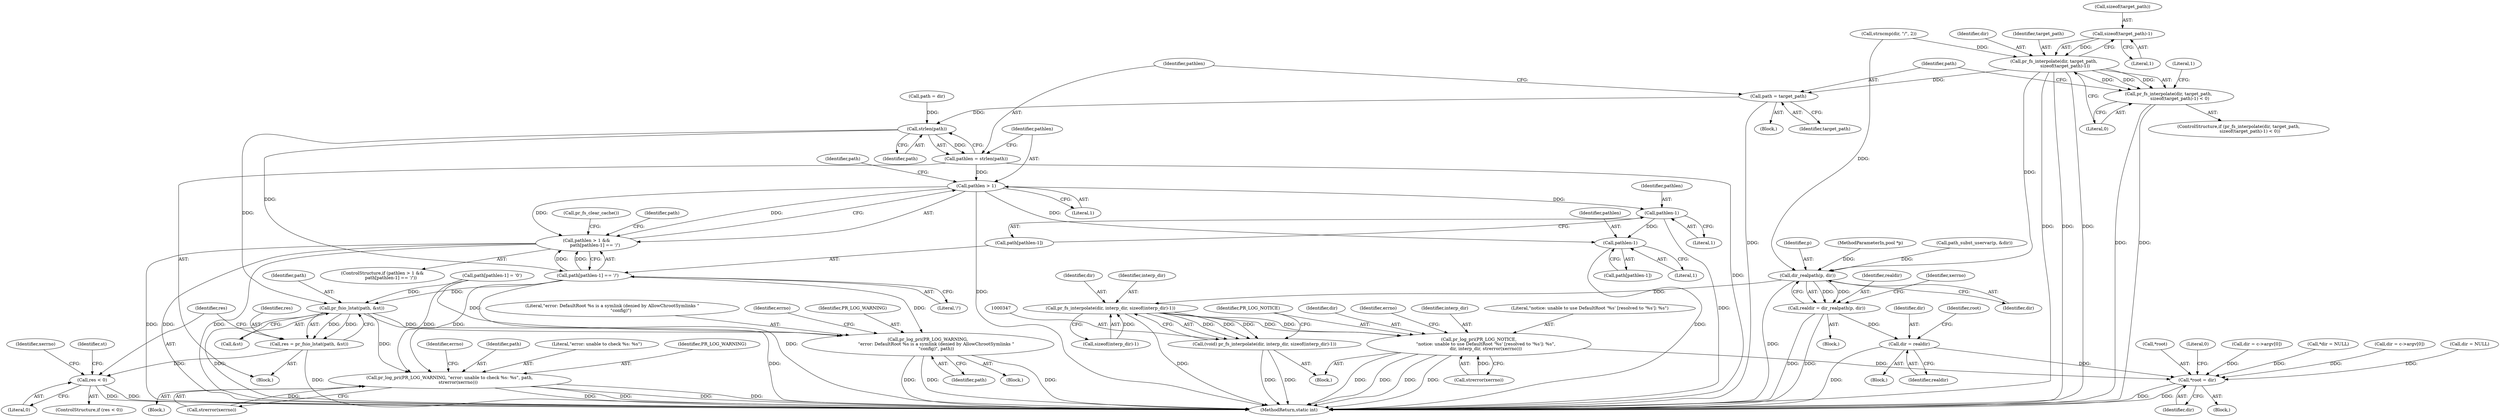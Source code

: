 digraph "0_proftpd_ecff21e0d0e84f35c299ef91d7fda088e516d4ed@API" {
"1000244" [label="(Call,sizeof(target_path)-1)"];
"1000241" [label="(Call,pr_fs_interpolate(dir, target_path,\n                sizeof(target_path)-1))"];
"1000240" [label="(Call,pr_fs_interpolate(dir, target_path,\n                sizeof(target_path)-1) < 0)"];
"1000253" [label="(Call,path = target_path)"];
"1000258" [label="(Call,strlen(path))"];
"1000256" [label="(Call,pathlen = strlen(path))"];
"1000262" [label="(Call,pathlen > 1)"];
"1000261" [label="(Call,pathlen > 1 &&\n            path[pathlen-1] == '/')"];
"1000268" [label="(Call,pathlen-1)"];
"1000276" [label="(Call,pathlen-1)"];
"1000265" [label="(Call,path[pathlen-1] == '/')"];
"1000283" [label="(Call,pr_fsio_lstat(path, &st))"];
"1000281" [label="(Call,res = pr_fsio_lstat(path, &st))"];
"1000288" [label="(Call,res < 0)"];
"1000295" [label="(Call,pr_log_pri(PR_LOG_WARNING, \"error: unable to check %s: %s\", path,\n            strerror(xerrno)))"];
"1000313" [label="(Call,pr_log_pri(PR_LOG_WARNING,\n            \"error: DefaultRoot %s is a symlink (denied by AllowChrootSymlinks \"\n            \"config)\", path))"];
"1000326" [label="(Call,dir_realpath(p, dir))"];
"1000324" [label="(Call,realdir = dir_realpath(p, dir))"];
"1000335" [label="(Call,dir = realdir)"];
"1000365" [label="(Call,*root = dir)"];
"1000348" [label="(Call,pr_fs_interpolate(dir, interp_dir, sizeof(interp_dir)-1))"];
"1000346" [label="(Call,(void) pr_fs_interpolate(dir, interp_dir, sizeof(interp_dir)-1))"];
"1000355" [label="(Call,pr_log_pri(PR_LOG_NOTICE,\n          \"notice: unable to use DefaultRoot '%s' [resolved to '%s']: %s\",\n          dir, interp_dir, strerror(xerrno)))"];
"1000363" [label="(Identifier,errno)"];
"1000371" [label="(MethodReturn,static int)"];
"1000359" [label="(Identifier,interp_dir)"];
"1000370" [label="(Literal,0)"];
"1000107" [label="(MethodParameterIn,pool *p)"];
"1000256" [label="(Call,pathlen = strlen(path))"];
"1000267" [label="(Identifier,path)"];
"1000297" [label="(Literal,\"error: unable to check %s: %s\")"];
"1000274" [label="(Call,path[pathlen-1])"];
"1000296" [label="(Identifier,PR_LOG_WARNING)"];
"1000258" [label="(Call,strlen(path))"];
"1000252" [label="(Literal,1)"];
"1000315" [label="(Literal,\"error: DefaultRoot %s is a symlink (denied by AllowChrootSymlinks \"\n            \"config)\")"];
"1000199" [label="(Call,strncmp(dir, \"/\", 2))"];
"1000346" [label="(Call,(void) pr_fs_interpolate(dir, interp_dir, sizeof(interp_dir)-1))"];
"1000348" [label="(Call,pr_fs_interpolate(dir, interp_dir, sizeof(interp_dir)-1))"];
"1000209" [label="(Block,)"];
"1000357" [label="(Literal,\"notice: unable to use DefaultRoot '%s' [resolved to '%s']: %s\")"];
"1000266" [label="(Call,path[pathlen-1])"];
"1000241" [label="(Call,pr_fs_interpolate(dir, target_path,\n                sizeof(target_path)-1))"];
"1000349" [label="(Identifier,dir)"];
"1000312" [label="(Block,)"];
"1000356" [label="(Identifier,PR_LOG_NOTICE)"];
"1000316" [label="(Identifier,path)"];
"1000263" [label="(Identifier,pathlen)"];
"1000330" [label="(Identifier,xerrno)"];
"1000239" [label="(ControlStructure,if (pr_fs_interpolate(dir, target_path,\n                sizeof(target_path)-1) < 0))"];
"1000270" [label="(Literal,1)"];
"1000282" [label="(Identifier,res)"];
"1000285" [label="(Call,&st)"];
"1000161" [label="(Call,dir = c->argv[0])"];
"1000335" [label="(Call,dir = realdir)"];
"1000324" [label="(Call,realdir = dir_realpath(p, dir))"];
"1000337" [label="(Identifier,realdir)"];
"1000265" [label="(Call,path[pathlen-1] == '/')"];
"1000255" [label="(Identifier,target_path)"];
"1000295" [label="(Call,pr_log_pri(PR_LOG_WARNING, \"error: unable to check %s: %s\", path,\n            strerror(xerrno)))"];
"1000336" [label="(Identifier,dir)"];
"1000219" [label="(Block,)"];
"1000325" [label="(Identifier,realdir)"];
"1000248" [label="(Literal,0)"];
"1000275" [label="(Identifier,path)"];
"1000260" [label="(ControlStructure,if (pathlen > 1 &&\n            path[pathlen-1] == '/'))"];
"1000293" [label="(Identifier,xerrno)"];
"1000278" [label="(Literal,1)"];
"1000367" [label="(Identifier,root)"];
"1000269" [label="(Identifier,pathlen)"];
"1000240" [label="(Call,pr_fs_interpolate(dir, target_path,\n                sizeof(target_path)-1) < 0)"];
"1000302" [label="(Identifier,errno)"];
"1000368" [label="(Identifier,dir)"];
"1000350" [label="(Identifier,interp_dir)"];
"1000276" [label="(Call,pathlen-1)"];
"1000116" [label="(Call,*dir = NULL)"];
"1000224" [label="(Call,path = dir)"];
"1000310" [label="(Identifier,st)"];
"1000185" [label="(Call,path_subst_uservar(p, &dir))"];
"1000358" [label="(Identifier,dir)"];
"1000244" [label="(Call,sizeof(target_path)-1)"];
"1000261" [label="(Call,pathlen > 1 &&\n            path[pathlen-1] == '/')"];
"1000298" [label="(Identifier,path)"];
"1000351" [label="(Call,sizeof(interp_dir)-1)"];
"1000288" [label="(Call,res < 0)"];
"1000110" [label="(Block,)"];
"1000283" [label="(Call,pr_fsio_lstat(path, &st))"];
"1000277" [label="(Identifier,pathlen)"];
"1000271" [label="(Literal,'/')"];
"1000327" [label="(Identifier,p)"];
"1000268" [label="(Call,pathlen-1)"];
"1000238" [label="(Block,)"];
"1000245" [label="(Call,sizeof(target_path))"];
"1000262" [label="(Call,pathlen > 1)"];
"1000326" [label="(Call,dir_realpath(p, dir))"];
"1000299" [label="(Call,strerror(xerrno))"];
"1000259" [label="(Identifier,path)"];
"1000257" [label="(Identifier,pathlen)"];
"1000328" [label="(Identifier,dir)"];
"1000242" [label="(Identifier,dir)"];
"1000284" [label="(Identifier,path)"];
"1000273" [label="(Call,path[pathlen-1] = '\0')"];
"1000290" [label="(Literal,0)"];
"1000264" [label="(Literal,1)"];
"1000281" [label="(Call,res = pr_fsio_lstat(path, &st))"];
"1000318" [label="(Identifier,errno)"];
"1000140" [label="(Call,dir = c->argv[0])"];
"1000205" [label="(Call,dir = NULL)"];
"1000360" [label="(Call,strerror(xerrno))"];
"1000291" [label="(Block,)"];
"1000287" [label="(ControlStructure,if (res < 0))"];
"1000280" [label="(Call,pr_fs_clear_cache())"];
"1000253" [label="(Call,path = target_path)"];
"1000243" [label="(Identifier,target_path)"];
"1000366" [label="(Call,*root)"];
"1000339" [label="(Block,)"];
"1000254" [label="(Identifier,path)"];
"1000365" [label="(Call,*root = dir)"];
"1000334" [label="(Block,)"];
"1000247" [label="(Literal,1)"];
"1000314" [label="(Identifier,PR_LOG_WARNING)"];
"1000313" [label="(Call,pr_log_pri(PR_LOG_WARNING,\n            \"error: DefaultRoot %s is a symlink (denied by AllowChrootSymlinks \"\n            \"config)\", path))"];
"1000355" [label="(Call,pr_log_pri(PR_LOG_NOTICE,\n          \"notice: unable to use DefaultRoot '%s' [resolved to '%s']: %s\",\n          dir, interp_dir, strerror(xerrno)))"];
"1000289" [label="(Identifier,res)"];
"1000244" -> "1000241"  [label="AST: "];
"1000244" -> "1000247"  [label="CFG: "];
"1000245" -> "1000244"  [label="AST: "];
"1000247" -> "1000244"  [label="AST: "];
"1000241" -> "1000244"  [label="CFG: "];
"1000244" -> "1000241"  [label="DDG: "];
"1000241" -> "1000240"  [label="AST: "];
"1000242" -> "1000241"  [label="AST: "];
"1000243" -> "1000241"  [label="AST: "];
"1000248" -> "1000241"  [label="CFG: "];
"1000241" -> "1000371"  [label="DDG: "];
"1000241" -> "1000371"  [label="DDG: "];
"1000241" -> "1000371"  [label="DDG: "];
"1000241" -> "1000240"  [label="DDG: "];
"1000241" -> "1000240"  [label="DDG: "];
"1000241" -> "1000240"  [label="DDG: "];
"1000199" -> "1000241"  [label="DDG: "];
"1000241" -> "1000253"  [label="DDG: "];
"1000241" -> "1000326"  [label="DDG: "];
"1000240" -> "1000239"  [label="AST: "];
"1000240" -> "1000248"  [label="CFG: "];
"1000248" -> "1000240"  [label="AST: "];
"1000252" -> "1000240"  [label="CFG: "];
"1000254" -> "1000240"  [label="CFG: "];
"1000240" -> "1000371"  [label="DDG: "];
"1000240" -> "1000371"  [label="DDG: "];
"1000253" -> "1000238"  [label="AST: "];
"1000253" -> "1000255"  [label="CFG: "];
"1000254" -> "1000253"  [label="AST: "];
"1000255" -> "1000253"  [label="AST: "];
"1000257" -> "1000253"  [label="CFG: "];
"1000253" -> "1000371"  [label="DDG: "];
"1000253" -> "1000258"  [label="DDG: "];
"1000258" -> "1000256"  [label="AST: "];
"1000258" -> "1000259"  [label="CFG: "];
"1000259" -> "1000258"  [label="AST: "];
"1000256" -> "1000258"  [label="CFG: "];
"1000258" -> "1000256"  [label="DDG: "];
"1000224" -> "1000258"  [label="DDG: "];
"1000258" -> "1000265"  [label="DDG: "];
"1000258" -> "1000283"  [label="DDG: "];
"1000256" -> "1000219"  [label="AST: "];
"1000257" -> "1000256"  [label="AST: "];
"1000263" -> "1000256"  [label="CFG: "];
"1000256" -> "1000371"  [label="DDG: "];
"1000256" -> "1000262"  [label="DDG: "];
"1000262" -> "1000261"  [label="AST: "];
"1000262" -> "1000264"  [label="CFG: "];
"1000263" -> "1000262"  [label="AST: "];
"1000264" -> "1000262"  [label="AST: "];
"1000267" -> "1000262"  [label="CFG: "];
"1000261" -> "1000262"  [label="CFG: "];
"1000262" -> "1000371"  [label="DDG: "];
"1000262" -> "1000261"  [label="DDG: "];
"1000262" -> "1000261"  [label="DDG: "];
"1000262" -> "1000268"  [label="DDG: "];
"1000262" -> "1000276"  [label="DDG: "];
"1000261" -> "1000260"  [label="AST: "];
"1000261" -> "1000265"  [label="CFG: "];
"1000265" -> "1000261"  [label="AST: "];
"1000275" -> "1000261"  [label="CFG: "];
"1000280" -> "1000261"  [label="CFG: "];
"1000261" -> "1000371"  [label="DDG: "];
"1000261" -> "1000371"  [label="DDG: "];
"1000261" -> "1000371"  [label="DDG: "];
"1000265" -> "1000261"  [label="DDG: "];
"1000265" -> "1000261"  [label="DDG: "];
"1000268" -> "1000266"  [label="AST: "];
"1000268" -> "1000270"  [label="CFG: "];
"1000269" -> "1000268"  [label="AST: "];
"1000270" -> "1000268"  [label="AST: "];
"1000266" -> "1000268"  [label="CFG: "];
"1000268" -> "1000371"  [label="DDG: "];
"1000268" -> "1000276"  [label="DDG: "];
"1000276" -> "1000274"  [label="AST: "];
"1000276" -> "1000278"  [label="CFG: "];
"1000277" -> "1000276"  [label="AST: "];
"1000278" -> "1000276"  [label="AST: "];
"1000274" -> "1000276"  [label="CFG: "];
"1000276" -> "1000371"  [label="DDG: "];
"1000265" -> "1000271"  [label="CFG: "];
"1000266" -> "1000265"  [label="AST: "];
"1000271" -> "1000265"  [label="AST: "];
"1000265" -> "1000371"  [label="DDG: "];
"1000265" -> "1000283"  [label="DDG: "];
"1000265" -> "1000295"  [label="DDG: "];
"1000265" -> "1000313"  [label="DDG: "];
"1000283" -> "1000281"  [label="AST: "];
"1000283" -> "1000285"  [label="CFG: "];
"1000284" -> "1000283"  [label="AST: "];
"1000285" -> "1000283"  [label="AST: "];
"1000281" -> "1000283"  [label="CFG: "];
"1000283" -> "1000371"  [label="DDG: "];
"1000283" -> "1000371"  [label="DDG: "];
"1000283" -> "1000281"  [label="DDG: "];
"1000283" -> "1000281"  [label="DDG: "];
"1000273" -> "1000283"  [label="DDG: "];
"1000283" -> "1000295"  [label="DDG: "];
"1000283" -> "1000313"  [label="DDG: "];
"1000281" -> "1000219"  [label="AST: "];
"1000282" -> "1000281"  [label="AST: "];
"1000289" -> "1000281"  [label="CFG: "];
"1000281" -> "1000371"  [label="DDG: "];
"1000281" -> "1000288"  [label="DDG: "];
"1000288" -> "1000287"  [label="AST: "];
"1000288" -> "1000290"  [label="CFG: "];
"1000289" -> "1000288"  [label="AST: "];
"1000290" -> "1000288"  [label="AST: "];
"1000293" -> "1000288"  [label="CFG: "];
"1000310" -> "1000288"  [label="CFG: "];
"1000288" -> "1000371"  [label="DDG: "];
"1000288" -> "1000371"  [label="DDG: "];
"1000295" -> "1000291"  [label="AST: "];
"1000295" -> "1000299"  [label="CFG: "];
"1000296" -> "1000295"  [label="AST: "];
"1000297" -> "1000295"  [label="AST: "];
"1000298" -> "1000295"  [label="AST: "];
"1000299" -> "1000295"  [label="AST: "];
"1000302" -> "1000295"  [label="CFG: "];
"1000295" -> "1000371"  [label="DDG: "];
"1000295" -> "1000371"  [label="DDG: "];
"1000295" -> "1000371"  [label="DDG: "];
"1000295" -> "1000371"  [label="DDG: "];
"1000273" -> "1000295"  [label="DDG: "];
"1000299" -> "1000295"  [label="DDG: "];
"1000313" -> "1000312"  [label="AST: "];
"1000313" -> "1000316"  [label="CFG: "];
"1000314" -> "1000313"  [label="AST: "];
"1000315" -> "1000313"  [label="AST: "];
"1000316" -> "1000313"  [label="AST: "];
"1000318" -> "1000313"  [label="CFG: "];
"1000313" -> "1000371"  [label="DDG: "];
"1000313" -> "1000371"  [label="DDG: "];
"1000313" -> "1000371"  [label="DDG: "];
"1000273" -> "1000313"  [label="DDG: "];
"1000326" -> "1000324"  [label="AST: "];
"1000326" -> "1000328"  [label="CFG: "];
"1000327" -> "1000326"  [label="AST: "];
"1000328" -> "1000326"  [label="AST: "];
"1000324" -> "1000326"  [label="CFG: "];
"1000326" -> "1000371"  [label="DDG: "];
"1000326" -> "1000324"  [label="DDG: "];
"1000326" -> "1000324"  [label="DDG: "];
"1000185" -> "1000326"  [label="DDG: "];
"1000107" -> "1000326"  [label="DDG: "];
"1000199" -> "1000326"  [label="DDG: "];
"1000326" -> "1000348"  [label="DDG: "];
"1000324" -> "1000209"  [label="AST: "];
"1000325" -> "1000324"  [label="AST: "];
"1000330" -> "1000324"  [label="CFG: "];
"1000324" -> "1000371"  [label="DDG: "];
"1000324" -> "1000371"  [label="DDG: "];
"1000324" -> "1000335"  [label="DDG: "];
"1000335" -> "1000334"  [label="AST: "];
"1000335" -> "1000337"  [label="CFG: "];
"1000336" -> "1000335"  [label="AST: "];
"1000337" -> "1000335"  [label="AST: "];
"1000367" -> "1000335"  [label="CFG: "];
"1000335" -> "1000371"  [label="DDG: "];
"1000335" -> "1000365"  [label="DDG: "];
"1000365" -> "1000110"  [label="AST: "];
"1000365" -> "1000368"  [label="CFG: "];
"1000366" -> "1000365"  [label="AST: "];
"1000368" -> "1000365"  [label="AST: "];
"1000370" -> "1000365"  [label="CFG: "];
"1000365" -> "1000371"  [label="DDG: "];
"1000365" -> "1000371"  [label="DDG: "];
"1000116" -> "1000365"  [label="DDG: "];
"1000355" -> "1000365"  [label="DDG: "];
"1000161" -> "1000365"  [label="DDG: "];
"1000205" -> "1000365"  [label="DDG: "];
"1000140" -> "1000365"  [label="DDG: "];
"1000348" -> "1000346"  [label="AST: "];
"1000348" -> "1000351"  [label="CFG: "];
"1000349" -> "1000348"  [label="AST: "];
"1000350" -> "1000348"  [label="AST: "];
"1000351" -> "1000348"  [label="AST: "];
"1000346" -> "1000348"  [label="CFG: "];
"1000348" -> "1000371"  [label="DDG: "];
"1000348" -> "1000346"  [label="DDG: "];
"1000348" -> "1000346"  [label="DDG: "];
"1000348" -> "1000346"  [label="DDG: "];
"1000351" -> "1000348"  [label="DDG: "];
"1000348" -> "1000355"  [label="DDG: "];
"1000348" -> "1000355"  [label="DDG: "];
"1000346" -> "1000339"  [label="AST: "];
"1000347" -> "1000346"  [label="AST: "];
"1000356" -> "1000346"  [label="CFG: "];
"1000346" -> "1000371"  [label="DDG: "];
"1000346" -> "1000371"  [label="DDG: "];
"1000355" -> "1000339"  [label="AST: "];
"1000355" -> "1000360"  [label="CFG: "];
"1000356" -> "1000355"  [label="AST: "];
"1000357" -> "1000355"  [label="AST: "];
"1000358" -> "1000355"  [label="AST: "];
"1000359" -> "1000355"  [label="AST: "];
"1000360" -> "1000355"  [label="AST: "];
"1000363" -> "1000355"  [label="CFG: "];
"1000355" -> "1000371"  [label="DDG: "];
"1000355" -> "1000371"  [label="DDG: "];
"1000355" -> "1000371"  [label="DDG: "];
"1000355" -> "1000371"  [label="DDG: "];
"1000360" -> "1000355"  [label="DDG: "];
}
